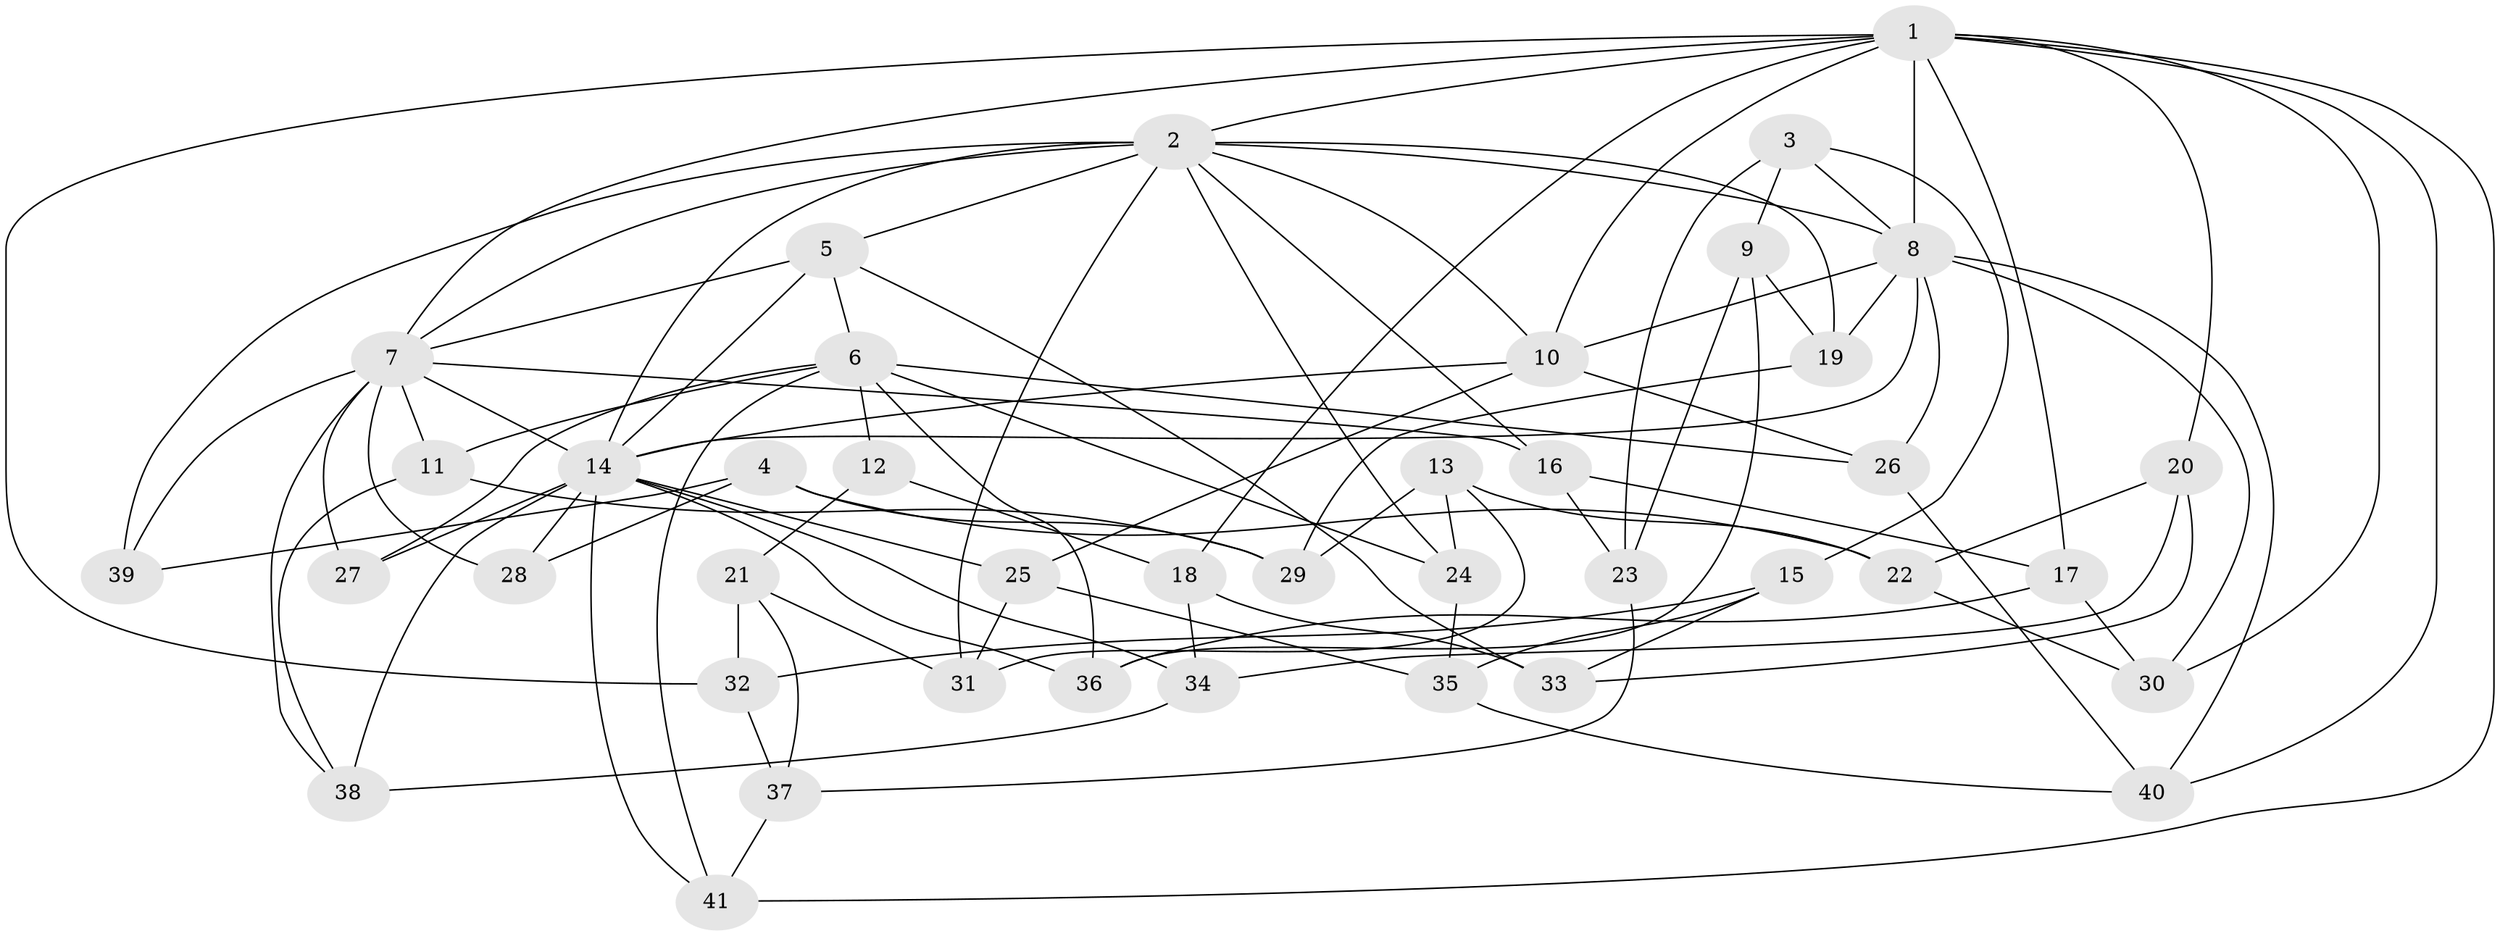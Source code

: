 // original degree distribution, {4: 1.0}
// Generated by graph-tools (version 1.1) at 2025/54/03/04/25 22:54:00]
// undirected, 41 vertices, 100 edges
graph export_dot {
  node [color=gray90,style=filled];
  1;
  2;
  3;
  4;
  5;
  6;
  7;
  8;
  9;
  10;
  11;
  12;
  13;
  14;
  15;
  16;
  17;
  18;
  19;
  20;
  21;
  22;
  23;
  24;
  25;
  26;
  27;
  28;
  29;
  30;
  31;
  32;
  33;
  34;
  35;
  36;
  37;
  38;
  39;
  40;
  41;
  1 -- 2 [weight=1.0];
  1 -- 7 [weight=1.0];
  1 -- 8 [weight=2.0];
  1 -- 10 [weight=1.0];
  1 -- 17 [weight=1.0];
  1 -- 18 [weight=1.0];
  1 -- 20 [weight=1.0];
  1 -- 30 [weight=1.0];
  1 -- 32 [weight=1.0];
  1 -- 40 [weight=1.0];
  1 -- 41 [weight=1.0];
  2 -- 5 [weight=1.0];
  2 -- 7 [weight=1.0];
  2 -- 8 [weight=1.0];
  2 -- 10 [weight=1.0];
  2 -- 14 [weight=1.0];
  2 -- 16 [weight=1.0];
  2 -- 19 [weight=1.0];
  2 -- 24 [weight=1.0];
  2 -- 31 [weight=1.0];
  2 -- 39 [weight=2.0];
  3 -- 8 [weight=1.0];
  3 -- 9 [weight=1.0];
  3 -- 15 [weight=1.0];
  3 -- 23 [weight=1.0];
  4 -- 22 [weight=1.0];
  4 -- 28 [weight=1.0];
  4 -- 29 [weight=1.0];
  4 -- 39 [weight=1.0];
  5 -- 6 [weight=1.0];
  5 -- 7 [weight=2.0];
  5 -- 14 [weight=1.0];
  5 -- 33 [weight=1.0];
  6 -- 11 [weight=1.0];
  6 -- 12 [weight=2.0];
  6 -- 24 [weight=1.0];
  6 -- 26 [weight=1.0];
  6 -- 27 [weight=2.0];
  6 -- 36 [weight=1.0];
  6 -- 41 [weight=1.0];
  7 -- 11 [weight=1.0];
  7 -- 14 [weight=1.0];
  7 -- 16 [weight=1.0];
  7 -- 27 [weight=1.0];
  7 -- 28 [weight=2.0];
  7 -- 38 [weight=1.0];
  7 -- 39 [weight=1.0];
  8 -- 10 [weight=1.0];
  8 -- 14 [weight=1.0];
  8 -- 19 [weight=1.0];
  8 -- 26 [weight=1.0];
  8 -- 30 [weight=1.0];
  8 -- 40 [weight=1.0];
  9 -- 19 [weight=1.0];
  9 -- 23 [weight=1.0];
  9 -- 36 [weight=1.0];
  10 -- 14 [weight=1.0];
  10 -- 25 [weight=1.0];
  10 -- 26 [weight=1.0];
  11 -- 29 [weight=1.0];
  11 -- 38 [weight=1.0];
  12 -- 18 [weight=1.0];
  12 -- 21 [weight=1.0];
  13 -- 22 [weight=1.0];
  13 -- 24 [weight=1.0];
  13 -- 29 [weight=1.0];
  13 -- 31 [weight=1.0];
  14 -- 25 [weight=1.0];
  14 -- 27 [weight=1.0];
  14 -- 28 [weight=1.0];
  14 -- 34 [weight=1.0];
  14 -- 36 [weight=1.0];
  14 -- 38 [weight=1.0];
  14 -- 41 [weight=1.0];
  15 -- 32 [weight=1.0];
  15 -- 33 [weight=1.0];
  15 -- 35 [weight=1.0];
  16 -- 17 [weight=1.0];
  16 -- 23 [weight=1.0];
  17 -- 30 [weight=1.0];
  17 -- 36 [weight=1.0];
  18 -- 33 [weight=1.0];
  18 -- 34 [weight=1.0];
  19 -- 29 [weight=1.0];
  20 -- 22 [weight=1.0];
  20 -- 33 [weight=1.0];
  20 -- 34 [weight=1.0];
  21 -- 31 [weight=1.0];
  21 -- 32 [weight=1.0];
  21 -- 37 [weight=1.0];
  22 -- 30 [weight=1.0];
  23 -- 37 [weight=1.0];
  24 -- 35 [weight=1.0];
  25 -- 31 [weight=1.0];
  25 -- 35 [weight=1.0];
  26 -- 40 [weight=1.0];
  32 -- 37 [weight=1.0];
  34 -- 38 [weight=1.0];
  35 -- 40 [weight=1.0];
  37 -- 41 [weight=1.0];
}
